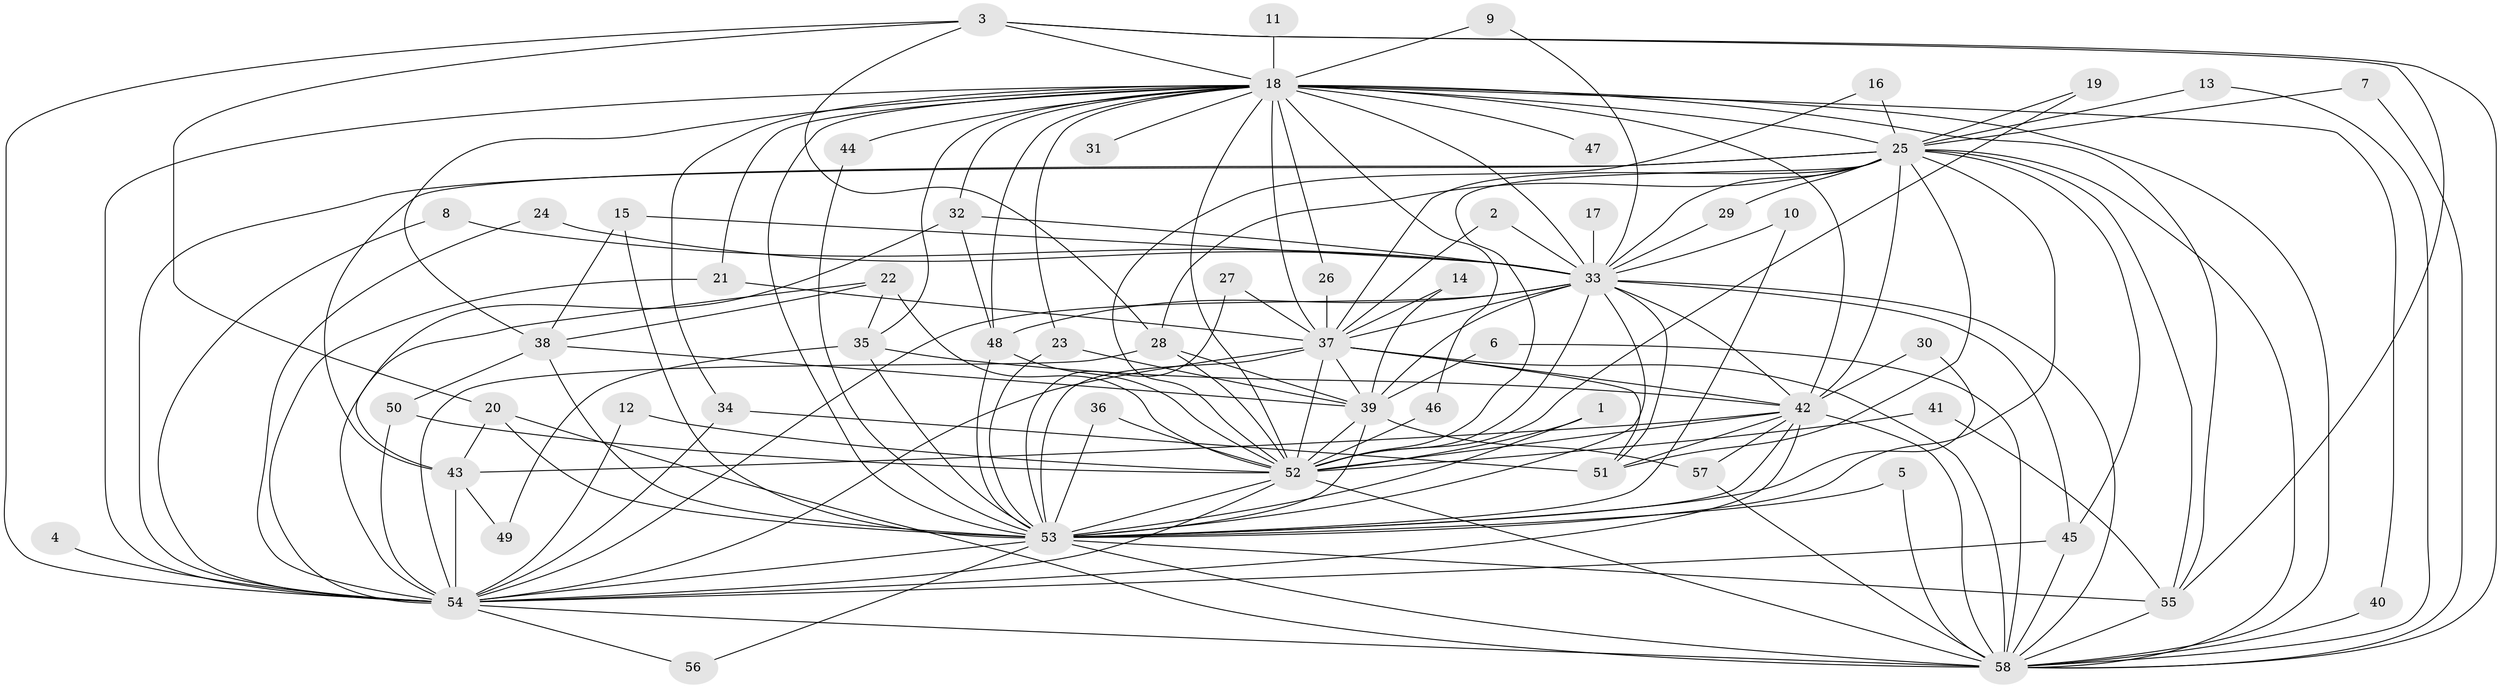 // original degree distribution, {24: 0.034782608695652174, 20: 0.008695652173913044, 27: 0.008695652173913044, 31: 0.008695652173913044, 21: 0.008695652173913044, 17: 0.008695652173913044, 19: 0.008695652173913044, 2: 0.5652173913043478, 4: 0.08695652173913043, 5: 0.017391304347826087, 6: 0.02608695652173913, 3: 0.20869565217391303, 9: 0.008695652173913044}
// Generated by graph-tools (version 1.1) at 2025/49/03/09/25 03:49:40]
// undirected, 58 vertices, 159 edges
graph export_dot {
graph [start="1"]
  node [color=gray90,style=filled];
  1;
  2;
  3;
  4;
  5;
  6;
  7;
  8;
  9;
  10;
  11;
  12;
  13;
  14;
  15;
  16;
  17;
  18;
  19;
  20;
  21;
  22;
  23;
  24;
  25;
  26;
  27;
  28;
  29;
  30;
  31;
  32;
  33;
  34;
  35;
  36;
  37;
  38;
  39;
  40;
  41;
  42;
  43;
  44;
  45;
  46;
  47;
  48;
  49;
  50;
  51;
  52;
  53;
  54;
  55;
  56;
  57;
  58;
  1 -- 52 [weight=1.0];
  1 -- 53 [weight=1.0];
  2 -- 33 [weight=1.0];
  2 -- 37 [weight=1.0];
  3 -- 18 [weight=1.0];
  3 -- 20 [weight=1.0];
  3 -- 28 [weight=1.0];
  3 -- 54 [weight=1.0];
  3 -- 55 [weight=1.0];
  3 -- 58 [weight=1.0];
  4 -- 54 [weight=1.0];
  5 -- 53 [weight=1.0];
  5 -- 58 [weight=1.0];
  6 -- 39 [weight=1.0];
  6 -- 58 [weight=1.0];
  7 -- 25 [weight=1.0];
  7 -- 58 [weight=1.0];
  8 -- 33 [weight=1.0];
  8 -- 54 [weight=1.0];
  9 -- 18 [weight=1.0];
  9 -- 33 [weight=1.0];
  10 -- 33 [weight=1.0];
  10 -- 53 [weight=1.0];
  11 -- 18 [weight=2.0];
  12 -- 52 [weight=1.0];
  12 -- 54 [weight=1.0];
  13 -- 25 [weight=1.0];
  13 -- 58 [weight=1.0];
  14 -- 37 [weight=1.0];
  14 -- 39 [weight=1.0];
  15 -- 33 [weight=1.0];
  15 -- 38 [weight=1.0];
  15 -- 53 [weight=1.0];
  16 -- 25 [weight=1.0];
  16 -- 52 [weight=1.0];
  17 -- 33 [weight=2.0];
  18 -- 21 [weight=1.0];
  18 -- 23 [weight=1.0];
  18 -- 25 [weight=4.0];
  18 -- 26 [weight=1.0];
  18 -- 31 [weight=1.0];
  18 -- 32 [weight=1.0];
  18 -- 33 [weight=3.0];
  18 -- 34 [weight=2.0];
  18 -- 35 [weight=1.0];
  18 -- 37 [weight=3.0];
  18 -- 38 [weight=1.0];
  18 -- 40 [weight=1.0];
  18 -- 42 [weight=3.0];
  18 -- 44 [weight=1.0];
  18 -- 46 [weight=1.0];
  18 -- 47 [weight=1.0];
  18 -- 48 [weight=1.0];
  18 -- 52 [weight=2.0];
  18 -- 53 [weight=2.0];
  18 -- 54 [weight=3.0];
  18 -- 55 [weight=1.0];
  18 -- 58 [weight=2.0];
  19 -- 25 [weight=1.0];
  19 -- 52 [weight=1.0];
  20 -- 43 [weight=1.0];
  20 -- 53 [weight=2.0];
  20 -- 58 [weight=2.0];
  21 -- 37 [weight=1.0];
  21 -- 54 [weight=1.0];
  22 -- 35 [weight=1.0];
  22 -- 38 [weight=1.0];
  22 -- 52 [weight=1.0];
  22 -- 54 [weight=1.0];
  23 -- 39 [weight=1.0];
  23 -- 53 [weight=1.0];
  24 -- 33 [weight=1.0];
  24 -- 54 [weight=1.0];
  25 -- 28 [weight=1.0];
  25 -- 29 [weight=1.0];
  25 -- 33 [weight=1.0];
  25 -- 37 [weight=1.0];
  25 -- 42 [weight=1.0];
  25 -- 43 [weight=1.0];
  25 -- 45 [weight=1.0];
  25 -- 51 [weight=1.0];
  25 -- 52 [weight=2.0];
  25 -- 53 [weight=1.0];
  25 -- 54 [weight=1.0];
  25 -- 55 [weight=1.0];
  25 -- 58 [weight=1.0];
  26 -- 37 [weight=1.0];
  27 -- 37 [weight=1.0];
  27 -- 53 [weight=1.0];
  28 -- 39 [weight=1.0];
  28 -- 52 [weight=1.0];
  28 -- 54 [weight=1.0];
  29 -- 33 [weight=1.0];
  30 -- 42 [weight=1.0];
  30 -- 53 [weight=1.0];
  32 -- 33 [weight=1.0];
  32 -- 43 [weight=1.0];
  32 -- 48 [weight=1.0];
  33 -- 37 [weight=2.0];
  33 -- 39 [weight=1.0];
  33 -- 42 [weight=1.0];
  33 -- 45 [weight=1.0];
  33 -- 48 [weight=1.0];
  33 -- 51 [weight=1.0];
  33 -- 52 [weight=1.0];
  33 -- 53 [weight=2.0];
  33 -- 54 [weight=1.0];
  33 -- 58 [weight=1.0];
  34 -- 51 [weight=1.0];
  34 -- 54 [weight=2.0];
  35 -- 42 [weight=1.0];
  35 -- 49 [weight=1.0];
  35 -- 53 [weight=1.0];
  36 -- 52 [weight=1.0];
  36 -- 53 [weight=1.0];
  37 -- 39 [weight=1.0];
  37 -- 42 [weight=1.0];
  37 -- 51 [weight=1.0];
  37 -- 52 [weight=1.0];
  37 -- 53 [weight=2.0];
  37 -- 54 [weight=1.0];
  37 -- 58 [weight=2.0];
  38 -- 39 [weight=1.0];
  38 -- 50 [weight=1.0];
  38 -- 53 [weight=2.0];
  39 -- 52 [weight=1.0];
  39 -- 53 [weight=1.0];
  39 -- 57 [weight=1.0];
  40 -- 58 [weight=1.0];
  41 -- 52 [weight=1.0];
  41 -- 55 [weight=1.0];
  42 -- 43 [weight=1.0];
  42 -- 51 [weight=1.0];
  42 -- 52 [weight=1.0];
  42 -- 53 [weight=1.0];
  42 -- 54 [weight=1.0];
  42 -- 57 [weight=1.0];
  42 -- 58 [weight=1.0];
  43 -- 49 [weight=1.0];
  43 -- 54 [weight=1.0];
  44 -- 53 [weight=1.0];
  45 -- 54 [weight=1.0];
  45 -- 58 [weight=1.0];
  46 -- 52 [weight=2.0];
  48 -- 52 [weight=1.0];
  48 -- 53 [weight=1.0];
  50 -- 52 [weight=1.0];
  50 -- 54 [weight=1.0];
  52 -- 53 [weight=1.0];
  52 -- 54 [weight=2.0];
  52 -- 58 [weight=1.0];
  53 -- 54 [weight=1.0];
  53 -- 55 [weight=2.0];
  53 -- 56 [weight=1.0];
  53 -- 58 [weight=2.0];
  54 -- 56 [weight=1.0];
  54 -- 58 [weight=1.0];
  55 -- 58 [weight=1.0];
  57 -- 58 [weight=1.0];
}
